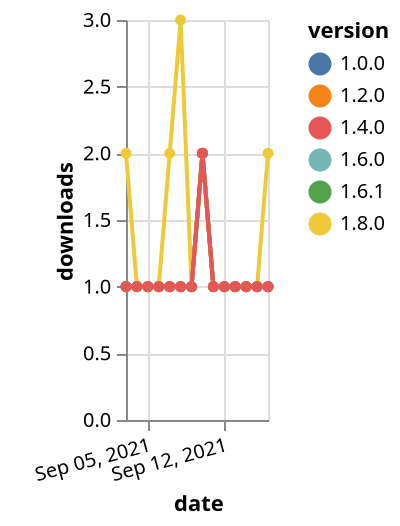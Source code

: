 {"$schema": "https://vega.github.io/schema/vega-lite/v5.json", "description": "A simple bar chart with embedded data.", "data": {"values": [{"date": "2021-09-03", "total": 174, "delta": 1, "version": "1.6.0"}, {"date": "2021-09-04", "total": 175, "delta": 1, "version": "1.6.0"}, {"date": "2021-09-05", "total": 176, "delta": 1, "version": "1.6.0"}, {"date": "2021-09-06", "total": 177, "delta": 1, "version": "1.6.0"}, {"date": "2021-09-07", "total": 178, "delta": 1, "version": "1.6.0"}, {"date": "2021-09-08", "total": 179, "delta": 1, "version": "1.6.0"}, {"date": "2021-09-09", "total": 180, "delta": 1, "version": "1.6.0"}, {"date": "2021-09-10", "total": 182, "delta": 2, "version": "1.6.0"}, {"date": "2021-09-11", "total": 183, "delta": 1, "version": "1.6.0"}, {"date": "2021-09-12", "total": 184, "delta": 1, "version": "1.6.0"}, {"date": "2021-09-13", "total": 185, "delta": 1, "version": "1.6.0"}, {"date": "2021-09-14", "total": 186, "delta": 1, "version": "1.6.0"}, {"date": "2021-09-15", "total": 187, "delta": 1, "version": "1.6.0"}, {"date": "2021-09-16", "total": 188, "delta": 1, "version": "1.6.0"}, {"date": "2021-09-03", "total": 139, "delta": 1, "version": "1.6.1"}, {"date": "2021-09-04", "total": 140, "delta": 1, "version": "1.6.1"}, {"date": "2021-09-05", "total": 141, "delta": 1, "version": "1.6.1"}, {"date": "2021-09-06", "total": 142, "delta": 1, "version": "1.6.1"}, {"date": "2021-09-07", "total": 143, "delta": 1, "version": "1.6.1"}, {"date": "2021-09-08", "total": 144, "delta": 1, "version": "1.6.1"}, {"date": "2021-09-09", "total": 145, "delta": 1, "version": "1.6.1"}, {"date": "2021-09-10", "total": 147, "delta": 2, "version": "1.6.1"}, {"date": "2021-09-11", "total": 148, "delta": 1, "version": "1.6.1"}, {"date": "2021-09-12", "total": 149, "delta": 1, "version": "1.6.1"}, {"date": "2021-09-13", "total": 150, "delta": 1, "version": "1.6.1"}, {"date": "2021-09-14", "total": 151, "delta": 1, "version": "1.6.1"}, {"date": "2021-09-15", "total": 152, "delta": 1, "version": "1.6.1"}, {"date": "2021-09-16", "total": 153, "delta": 1, "version": "1.6.1"}, {"date": "2021-09-03", "total": 133, "delta": 2, "version": "1.8.0"}, {"date": "2021-09-04", "total": 134, "delta": 1, "version": "1.8.0"}, {"date": "2021-09-05", "total": 135, "delta": 1, "version": "1.8.0"}, {"date": "2021-09-06", "total": 136, "delta": 1, "version": "1.8.0"}, {"date": "2021-09-07", "total": 138, "delta": 2, "version": "1.8.0"}, {"date": "2021-09-08", "total": 141, "delta": 3, "version": "1.8.0"}, {"date": "2021-09-09", "total": 142, "delta": 1, "version": "1.8.0"}, {"date": "2021-09-10", "total": 144, "delta": 2, "version": "1.8.0"}, {"date": "2021-09-11", "total": 145, "delta": 1, "version": "1.8.0"}, {"date": "2021-09-12", "total": 146, "delta": 1, "version": "1.8.0"}, {"date": "2021-09-13", "total": 147, "delta": 1, "version": "1.8.0"}, {"date": "2021-09-14", "total": 148, "delta": 1, "version": "1.8.0"}, {"date": "2021-09-15", "total": 149, "delta": 1, "version": "1.8.0"}, {"date": "2021-09-16", "total": 151, "delta": 2, "version": "1.8.0"}, {"date": "2021-09-03", "total": 204, "delta": 1, "version": "1.0.0"}, {"date": "2021-09-04", "total": 205, "delta": 1, "version": "1.0.0"}, {"date": "2021-09-05", "total": 206, "delta": 1, "version": "1.0.0"}, {"date": "2021-09-06", "total": 207, "delta": 1, "version": "1.0.0"}, {"date": "2021-09-07", "total": 208, "delta": 1, "version": "1.0.0"}, {"date": "2021-09-08", "total": 209, "delta": 1, "version": "1.0.0"}, {"date": "2021-09-09", "total": 210, "delta": 1, "version": "1.0.0"}, {"date": "2021-09-10", "total": 212, "delta": 2, "version": "1.0.0"}, {"date": "2021-09-11", "total": 213, "delta": 1, "version": "1.0.0"}, {"date": "2021-09-12", "total": 214, "delta": 1, "version": "1.0.0"}, {"date": "2021-09-13", "total": 215, "delta": 1, "version": "1.0.0"}, {"date": "2021-09-14", "total": 216, "delta": 1, "version": "1.0.0"}, {"date": "2021-09-15", "total": 217, "delta": 1, "version": "1.0.0"}, {"date": "2021-09-16", "total": 218, "delta": 1, "version": "1.0.0"}, {"date": "2021-09-03", "total": 204, "delta": 1, "version": "1.2.0"}, {"date": "2021-09-04", "total": 205, "delta": 1, "version": "1.2.0"}, {"date": "2021-09-05", "total": 206, "delta": 1, "version": "1.2.0"}, {"date": "2021-09-06", "total": 207, "delta": 1, "version": "1.2.0"}, {"date": "2021-09-07", "total": 208, "delta": 1, "version": "1.2.0"}, {"date": "2021-09-08", "total": 209, "delta": 1, "version": "1.2.0"}, {"date": "2021-09-09", "total": 210, "delta": 1, "version": "1.2.0"}, {"date": "2021-09-10", "total": 212, "delta": 2, "version": "1.2.0"}, {"date": "2021-09-11", "total": 213, "delta": 1, "version": "1.2.0"}, {"date": "2021-09-12", "total": 214, "delta": 1, "version": "1.2.0"}, {"date": "2021-09-13", "total": 215, "delta": 1, "version": "1.2.0"}, {"date": "2021-09-14", "total": 216, "delta": 1, "version": "1.2.0"}, {"date": "2021-09-15", "total": 217, "delta": 1, "version": "1.2.0"}, {"date": "2021-09-16", "total": 218, "delta": 1, "version": "1.2.0"}, {"date": "2021-09-03", "total": 170, "delta": 1, "version": "1.4.0"}, {"date": "2021-09-04", "total": 171, "delta": 1, "version": "1.4.0"}, {"date": "2021-09-05", "total": 172, "delta": 1, "version": "1.4.0"}, {"date": "2021-09-06", "total": 173, "delta": 1, "version": "1.4.0"}, {"date": "2021-09-07", "total": 174, "delta": 1, "version": "1.4.0"}, {"date": "2021-09-08", "total": 175, "delta": 1, "version": "1.4.0"}, {"date": "2021-09-09", "total": 176, "delta": 1, "version": "1.4.0"}, {"date": "2021-09-10", "total": 178, "delta": 2, "version": "1.4.0"}, {"date": "2021-09-11", "total": 179, "delta": 1, "version": "1.4.0"}, {"date": "2021-09-12", "total": 180, "delta": 1, "version": "1.4.0"}, {"date": "2021-09-13", "total": 181, "delta": 1, "version": "1.4.0"}, {"date": "2021-09-14", "total": 182, "delta": 1, "version": "1.4.0"}, {"date": "2021-09-15", "total": 183, "delta": 1, "version": "1.4.0"}, {"date": "2021-09-16", "total": 184, "delta": 1, "version": "1.4.0"}]}, "width": "container", "mark": {"type": "line", "point": {"filled": true}}, "encoding": {"x": {"field": "date", "type": "temporal", "timeUnit": "yearmonthdate", "title": "date", "axis": {"labelAngle": -15}}, "y": {"field": "delta", "type": "quantitative", "title": "downloads"}, "color": {"field": "version", "type": "nominal"}, "tooltip": {"field": "delta"}}}